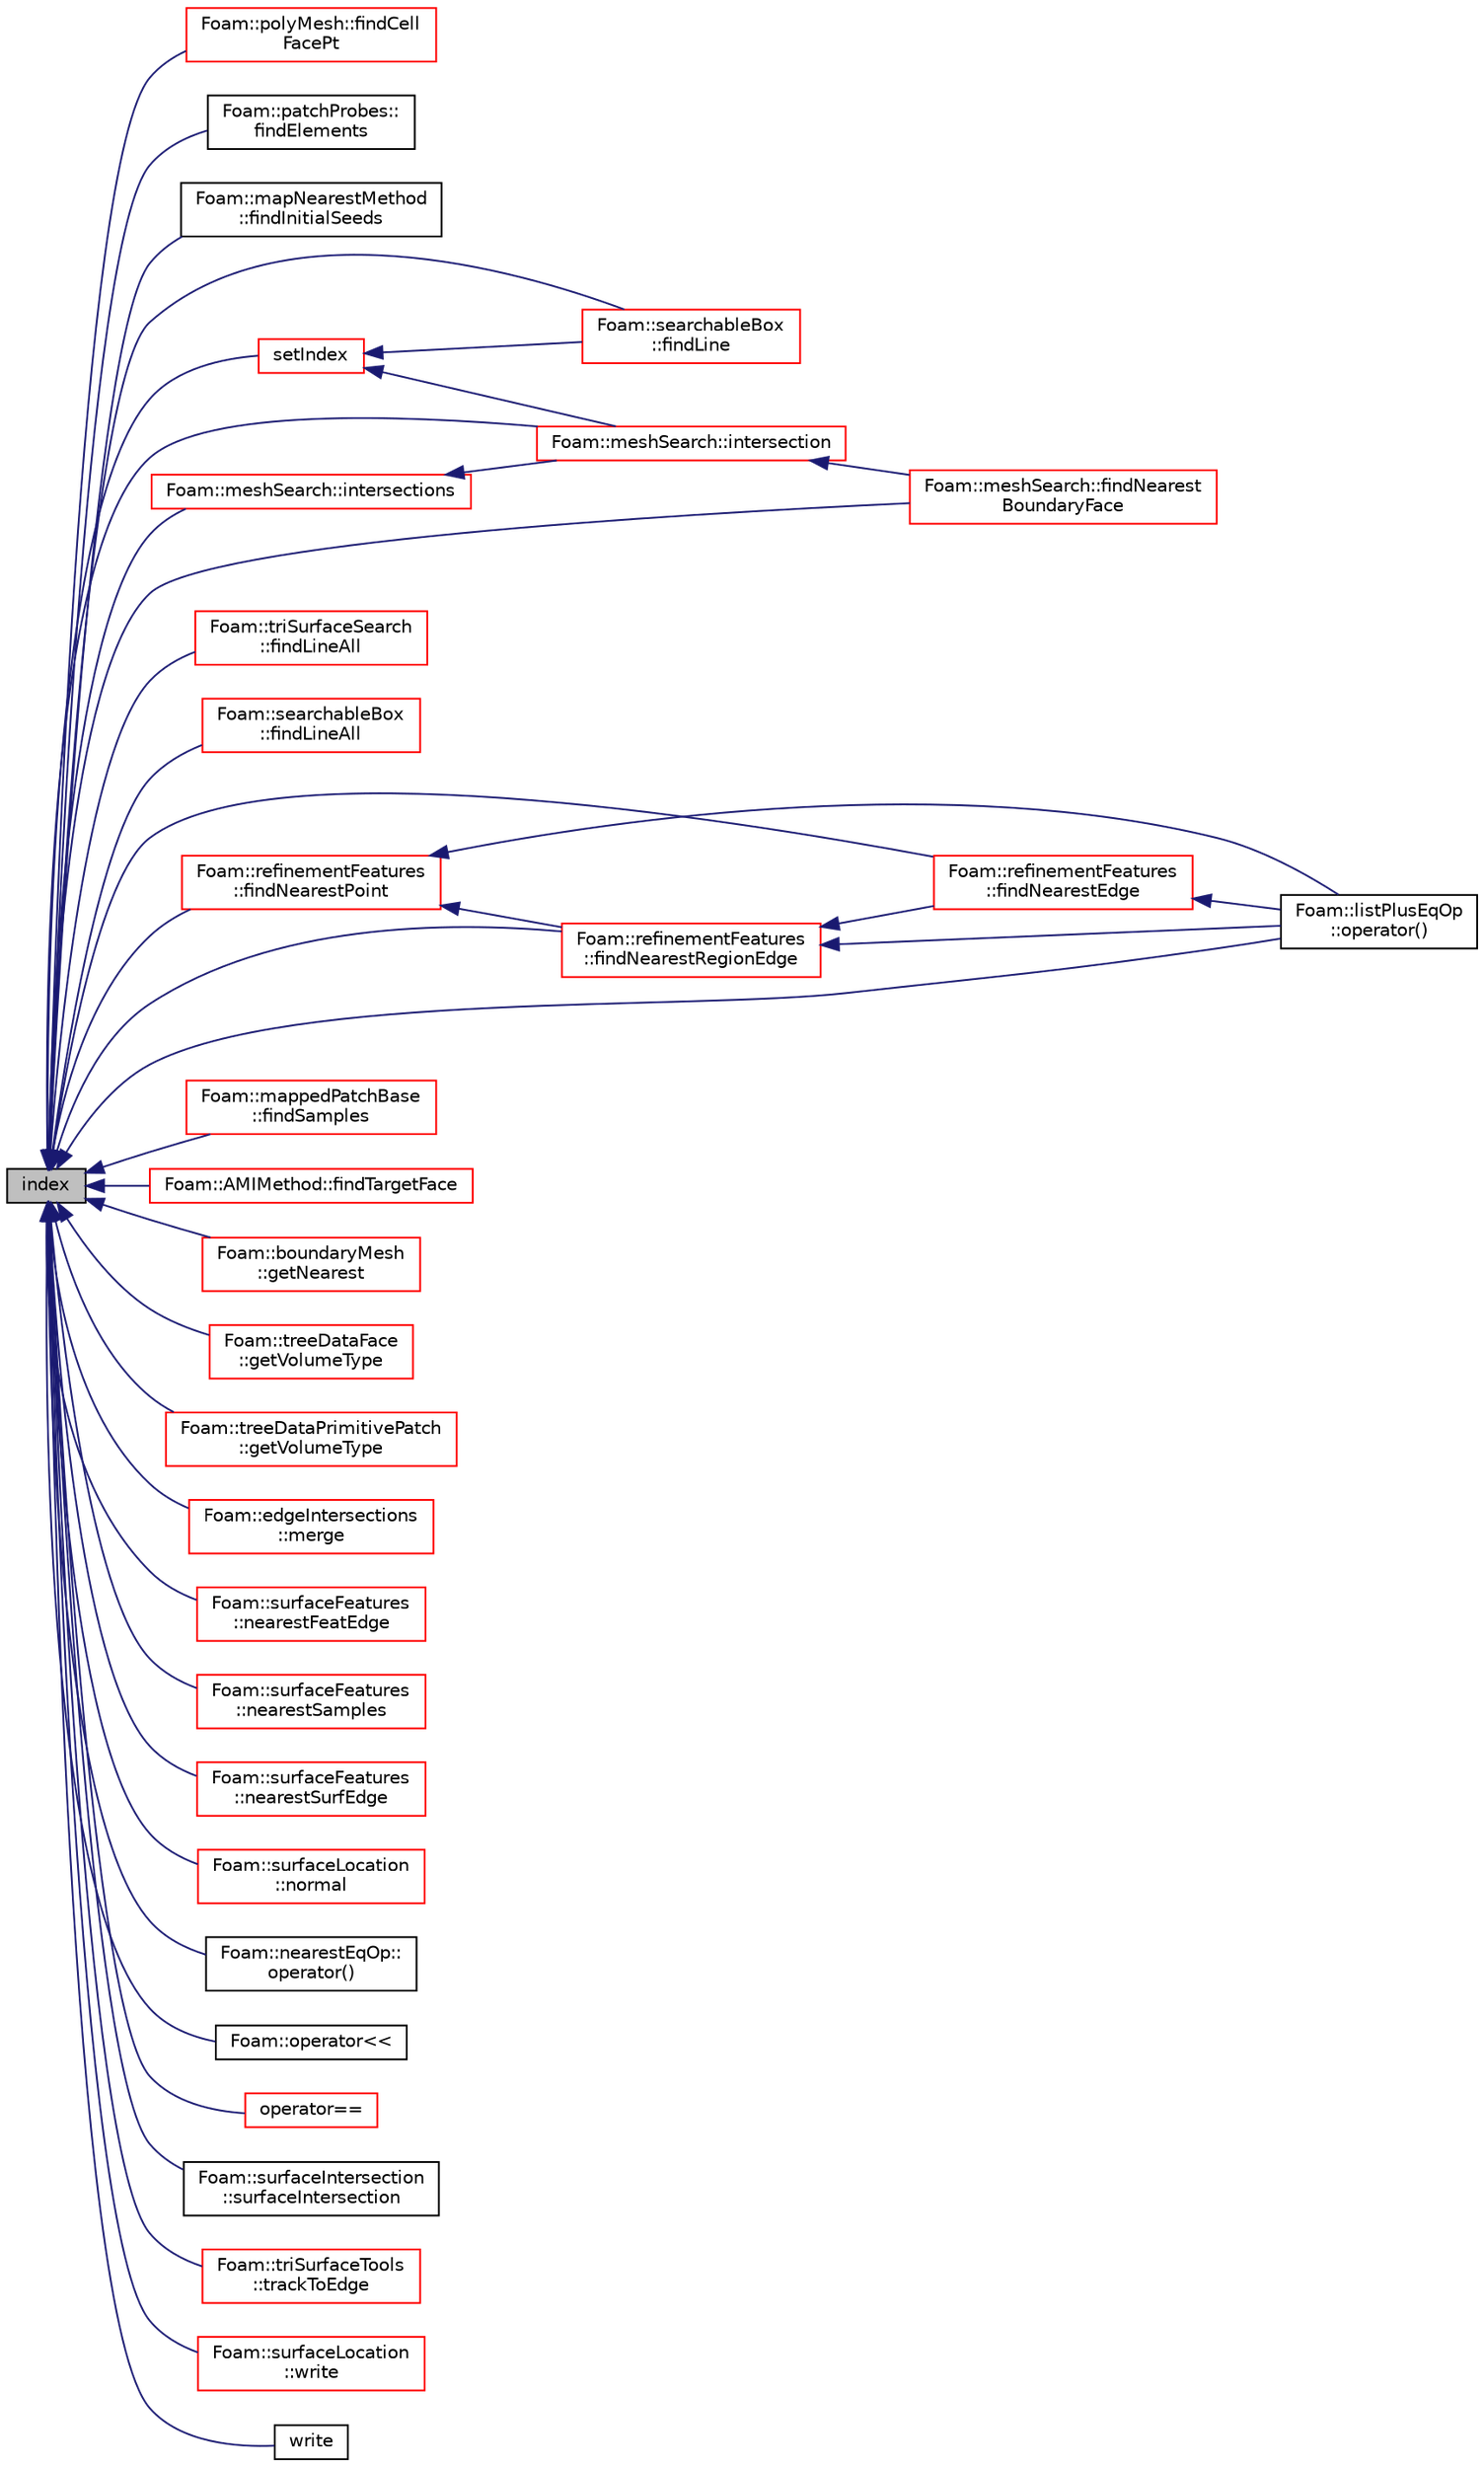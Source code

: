 digraph "index"
{
  bgcolor="transparent";
  edge [fontname="Helvetica",fontsize="10",labelfontname="Helvetica",labelfontsize="10"];
  node [fontname="Helvetica",fontsize="10",shape=record];
  rankdir="LR";
  Node1 [label="index",height=0.2,width=0.4,color="black", fillcolor="grey75", style="filled", fontcolor="black"];
  Node1 -> Node2 [dir="back",color="midnightblue",fontsize="10",style="solid",fontname="Helvetica"];
  Node2 [label="Foam::polyMesh::findCell\lFacePt",height=0.2,width=0.4,color="red",URL="$a01954.html#a7fc563a56fa5a04c0c5a4c32a9669608",tooltip="Find the cell, tetFacei and tetPti for point p. "];
  Node1 -> Node3 [dir="back",color="midnightblue",fontsize="10",style="solid",fontname="Helvetica"];
  Node3 [label="Foam::patchProbes::\lfindElements",height=0.2,width=0.4,color="black",URL="$a01848.html#a852f621399b6ee1f3467e69a1d5fe8b4",tooltip="Find elements containing patchProbes. "];
  Node1 -> Node4 [dir="back",color="midnightblue",fontsize="10",style="solid",fontname="Helvetica"];
  Node4 [label="Foam::mapNearestMethod\l::findInitialSeeds",height=0.2,width=0.4,color="black",URL="$a01441.html#a2be5fd18fd6867dbc7ad181ed496a9fb",tooltip="Find indices of overlapping cells in src and tgt meshes - returns. "];
  Node1 -> Node5 [dir="back",color="midnightblue",fontsize="10",style="solid",fontname="Helvetica"];
  Node5 [label="Foam::searchableBox\l::findLine",height=0.2,width=0.4,color="red",URL="$a02323.html#a371bc4a697ccf31618fdc0877fbef2d1",tooltip="Find nearest intersection of line between start and end. "];
  Node1 -> Node6 [dir="back",color="midnightblue",fontsize="10",style="solid",fontname="Helvetica"];
  Node6 [label="Foam::triSurfaceSearch\l::findLineAll",height=0.2,width=0.4,color="red",URL="$a02779.html#ae3174da13b793587320737d1ab97100f",tooltip="Calculate all intersections from start to end. "];
  Node1 -> Node7 [dir="back",color="midnightblue",fontsize="10",style="solid",fontname="Helvetica"];
  Node7 [label="Foam::searchableBox\l::findLineAll",height=0.2,width=0.4,color="red",URL="$a02323.html#a22df1d4ae0772ff535fd44a86742d198",tooltip="Get all intersections in order from start to end. "];
  Node1 -> Node8 [dir="back",color="midnightblue",fontsize="10",style="solid",fontname="Helvetica"];
  Node8 [label="Foam::meshSearch::findNearest\lBoundaryFace",height=0.2,width=0.4,color="red",URL="$a01505.html#ad28edd754a2ff6caec90415660e87114",tooltip="Find nearest boundary face. "];
  Node1 -> Node9 [dir="back",color="midnightblue",fontsize="10",style="solid",fontname="Helvetica"];
  Node9 [label="Foam::refinementFeatures\l::findNearestEdge",height=0.2,width=0.4,color="red",URL="$a02164.html#a54a38a30d12368aeb05534de2e216f3d",tooltip="Find nearest point on nearest feature edge. Sets: "];
  Node9 -> Node10 [dir="back",color="midnightblue",fontsize="10",style="solid",fontname="Helvetica"];
  Node10 [label="Foam::listPlusEqOp\l::operator()",height=0.2,width=0.4,color="black",URL="$a01397.html#ae4420a9fd791f5ab9ebad1a3150ba899"];
  Node1 -> Node11 [dir="back",color="midnightblue",fontsize="10",style="solid",fontname="Helvetica"];
  Node11 [label="Foam::refinementFeatures\l::findNearestPoint",height=0.2,width=0.4,color="red",URL="$a02164.html#af325395e896cf5a85e7d72a0c8c34735",tooltip="Find nearest feature point. Sets: "];
  Node11 -> Node12 [dir="back",color="midnightblue",fontsize="10",style="solid",fontname="Helvetica"];
  Node12 [label="Foam::refinementFeatures\l::findNearestRegionEdge",height=0.2,width=0.4,color="red",URL="$a02164.html#a3c1594dfe7daf51065b42d9a71f2305d",tooltip="Find nearest point on nearest region edge. Sets: "];
  Node12 -> Node9 [dir="back",color="midnightblue",fontsize="10",style="solid",fontname="Helvetica"];
  Node12 -> Node10 [dir="back",color="midnightblue",fontsize="10",style="solid",fontname="Helvetica"];
  Node11 -> Node10 [dir="back",color="midnightblue",fontsize="10",style="solid",fontname="Helvetica"];
  Node1 -> Node12 [dir="back",color="midnightblue",fontsize="10",style="solid",fontname="Helvetica"];
  Node1 -> Node13 [dir="back",color="midnightblue",fontsize="10",style="solid",fontname="Helvetica"];
  Node13 [label="Foam::mappedPatchBase\l::findSamples",height=0.2,width=0.4,color="red",URL="$a01451.html#af1dadf58aa8d06f7448d1859188f909d",tooltip="Find cells/faces containing samples. "];
  Node1 -> Node14 [dir="back",color="midnightblue",fontsize="10",style="solid",fontname="Helvetica"];
  Node14 [label="Foam::AMIMethod::findTargetFace",height=0.2,width=0.4,color="red",URL="$a00045.html#a9027f4dc512aeaddb9ea5d1884e4a229",tooltip="Find face on target patch that overlaps source face. "];
  Node1 -> Node15 [dir="back",color="midnightblue",fontsize="10",style="solid",fontname="Helvetica"];
  Node15 [label="Foam::boundaryMesh\l::getNearest",height=0.2,width=0.4,color="red",URL="$a00146.html#afc0c1d142df9fc42e5efffdf1f144d3a",tooltip="Get bMesh index of nearest face for every boundary face in. "];
  Node1 -> Node16 [dir="back",color="midnightblue",fontsize="10",style="solid",fontname="Helvetica"];
  Node16 [label="Foam::treeDataFace\l::getVolumeType",height=0.2,width=0.4,color="red",URL="$a02761.html#a5221237edf9a875b73dbd139d43292d7",tooltip="Get type (inside,outside,mixed,unknown) of point w.r.t. surface. "];
  Node1 -> Node17 [dir="back",color="midnightblue",fontsize="10",style="solid",fontname="Helvetica"];
  Node17 [label="Foam::treeDataPrimitivePatch\l::getVolumeType",height=0.2,width=0.4,color="red",URL="$a02763.html#a2c2ac0b25a5f619c6c6753c4b705c5b3",tooltip="Get type (inside,outside,mixed,unknown) of point w.r.t. surface. "];
  Node1 -> Node18 [dir="back",color="midnightblue",fontsize="10",style="solid",fontname="Helvetica"];
  Node18 [label="Foam::meshSearch::intersection",height=0.2,width=0.4,color="red",URL="$a01505.html#a2631aca19330f06a6f56e58f5095abe0",tooltip="Find first intersection of boundary in segment [pStart, pEnd]. "];
  Node18 -> Node8 [dir="back",color="midnightblue",fontsize="10",style="solid",fontname="Helvetica"];
  Node1 -> Node19 [dir="back",color="midnightblue",fontsize="10",style="solid",fontname="Helvetica"];
  Node19 [label="Foam::meshSearch::intersections",height=0.2,width=0.4,color="red",URL="$a01505.html#ac8bf48d32d0edf70564b549a79c0deac",tooltip="Find all intersections of boundary within segment pStart .. pEnd. "];
  Node19 -> Node18 [dir="back",color="midnightblue",fontsize="10",style="solid",fontname="Helvetica"];
  Node1 -> Node20 [dir="back",color="midnightblue",fontsize="10",style="solid",fontname="Helvetica"];
  Node20 [label="Foam::edgeIntersections\l::merge",height=0.2,width=0.4,color="red",URL="$a00619.html#a987539e16097f548da5dde54bbc38a40",tooltip="Merge (or override) edge intersection for a subset. "];
  Node1 -> Node21 [dir="back",color="midnightblue",fontsize="10",style="solid",fontname="Helvetica"];
  Node21 [label="Foam::surfaceFeatures\l::nearestFeatEdge",height=0.2,width=0.4,color="red",URL="$a02560.html#a1886e792c1c3df0142ae87adadbd7aef",tooltip="Find nearest feature edge to each surface edge. Uses the. "];
  Node1 -> Node22 [dir="back",color="midnightblue",fontsize="10",style="solid",fontname="Helvetica"];
  Node22 [label="Foam::surfaceFeatures\l::nearestSamples",height=0.2,width=0.4,color="red",URL="$a02560.html#a05b6a62c91ca3d68db42ba635ff1f307",tooltip="Find nearest sample for selected surface points. "];
  Node1 -> Node23 [dir="back",color="midnightblue",fontsize="10",style="solid",fontname="Helvetica"];
  Node23 [label="Foam::surfaceFeatures\l::nearestSurfEdge",height=0.2,width=0.4,color="red",URL="$a02560.html#ac9d88c671fbfe12e0526038fb054c11d",tooltip="Find nearest surface edge (out of selectedEdges) for. "];
  Node1 -> Node24 [dir="back",color="midnightblue",fontsize="10",style="solid",fontname="Helvetica"];
  Node24 [label="Foam::surfaceLocation\l::normal",height=0.2,width=0.4,color="red",URL="$a02569.html#aa7761d7d21a6d33ed79afe76ec90051c",tooltip="Normal. Approximate for points. "];
  Node1 -> Node10 [dir="back",color="midnightblue",fontsize="10",style="solid",fontname="Helvetica"];
  Node1 -> Node25 [dir="back",color="midnightblue",fontsize="10",style="solid",fontname="Helvetica"];
  Node25 [label="Foam::nearestEqOp::\loperator()",height=0.2,width=0.4,color="black",URL="$a01611.html#aca31c134b06f127a240af78f11932306"];
  Node1 -> Node26 [dir="back",color="midnightblue",fontsize="10",style="solid",fontname="Helvetica"];
  Node26 [label="Foam::operator\<\<",height=0.2,width=0.4,color="black",URL="$a10887.html#a634a579e5616006e31d01bab6536ce35"];
  Node1 -> Node27 [dir="back",color="midnightblue",fontsize="10",style="solid",fontname="Helvetica"];
  Node27 [label="operator==",height=0.2,width=0.4,color="red",URL="$a01922.html#aef9ed56f17abfe0ef48bcba7eb52f8bc"];
  Node1 -> Node28 [dir="back",color="midnightblue",fontsize="10",style="solid",fontname="Helvetica"];
  Node28 [label="setIndex",height=0.2,width=0.4,color="red",URL="$a01922.html#af1194cc388e0880f1a5d4b21528bbff1"];
  Node28 -> Node18 [dir="back",color="midnightblue",fontsize="10",style="solid",fontname="Helvetica"];
  Node28 -> Node5 [dir="back",color="midnightblue",fontsize="10",style="solid",fontname="Helvetica"];
  Node1 -> Node29 [dir="back",color="midnightblue",fontsize="10",style="solid",fontname="Helvetica"];
  Node29 [label="Foam::surfaceIntersection\l::surfaceIntersection",height=0.2,width=0.4,color="black",URL="$a02568.html#a18e6a04334661f9c57af4d5b5b702b68",tooltip="Construct from precalculated intersection information. "];
  Node1 -> Node30 [dir="back",color="midnightblue",fontsize="10",style="solid",fontname="Helvetica"];
  Node30 [label="Foam::triSurfaceTools\l::trackToEdge",height=0.2,width=0.4,color="red",URL="$a02780.html#a6d8fd04b37cd0ac3c45134c26f9ba40c",tooltip="Track on surface to get closer to point. "];
  Node1 -> Node31 [dir="back",color="midnightblue",fontsize="10",style="solid",fontname="Helvetica"];
  Node31 [label="Foam::surfaceLocation\l::write",height=0.2,width=0.4,color="red",URL="$a02569.html#ac46794559b7ceed2ee99203d84784f86",tooltip="Write info to os. "];
  Node1 -> Node32 [dir="back",color="midnightblue",fontsize="10",style="solid",fontname="Helvetica"];
  Node32 [label="write",height=0.2,width=0.4,color="black",URL="$a01922.html#abc3cd62ff33f4830f9e4cfceed468856"];
}

